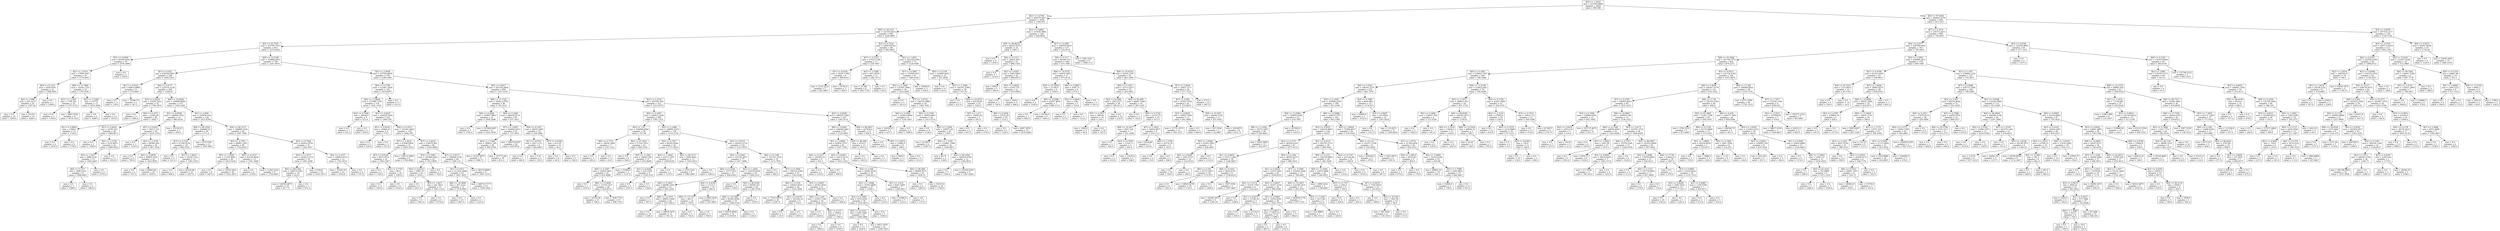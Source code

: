 digraph Tree {
node [shape=box] ;
0 [label="X[5] <= 1.3424\nmse = 332769.0908\nsamples = 2000\nvalue = 995.985"] ;
1 [label="X[2] <= 3.6748\nmse = 340579.2857\nsamples = 1054\nvalue = 1160.075"] ;
0 -> 1 [labeldistance=2.5, labelangle=45, headlabel="True"] ;
2 [label="X[8] <= 18.1321\nmse = 321550.4533\nsamples = 905\nvalue = 1244.8961"] ;
1 -> 2 ;
3 [label="X[4] <= 83.7053\nmse = 310795.7513\nsamples = 815\nvalue = 1276.0294"] ;
2 -> 3 ;
4 [label="X[3] <= 0.9209\nmse = 60190.8245\nsamples = 55\nvalue = 1670.2909"] ;
3 -> 4 ;
5 [label="X[2] <= 2.1615\nmse = 17099.3307\nsamples = 53\nvalue = 1710.9057"] ;
4 -> 5 ;
6 [label="X[0] <= 0.1123\nmse = 1036.8781\nsamples = 22\nvalue = 1588.4091"] ;
5 -> 6 ;
7 [label="X[2] <= 2.086\nmse = 201.2275\nsamples = 20\nvalue = 1597.65"] ;
6 -> 7 ;
8 [label="mse = 0.0\nsamples = 10\nvalue = 1589.0"] ;
7 -> 8 ;
9 [label="mse = 252.81\nsamples = 10\nvalue = 1606.3"] ;
7 -> 9 ;
10 [label="mse = 0.0\nsamples = 2\nvalue = 1496.0"] ;
6 -> 10 ;
11 [label="X[8] <= 12.7808\nmse = 10292.1353\nsamples = 31\nvalue = 1797.8387"] ;
5 -> 11 ;
12 [label="X[7] <= 1.2348\nmse = 7758.352\nsamples = 14\nvalue = 1707.0714"] ;
11 -> 12 ;
13 [label="mse = 0.0\nsamples = 5\nvalue = 1766.0"] ;
12 -> 13 ;
14 [label="mse = 9067.5556\nsamples = 9\nvalue = 1674.3333"] ;
12 -> 14 ;
15 [label="X[2] <= 2.3289\nmse = 6.4775\nsamples = 17\nvalue = 1872.5882"] ;
11 -> 15 ;
16 [label="mse = 0.0\nsamples = 4\nvalue = 1868.0"] ;
15 -> 16 ;
17 [label="mse = 0.0\nsamples = 13\nvalue = 1874.0"] ;
15 -> 17 ;
18 [label="mse = 0.0\nsamples = 2\nvalue = 594.0"] ;
4 -> 18 ;
19 [label="X[8] <= 10.5398\nmse = 316868.4553\nsamples = 760\nvalue = 1247.4974"] ;
3 -> 19 ;
20 [label="X[3] <= 0.622\nmse = 254394.5601\nsamples = 206\nvalue = 1404.5243"] ;
19 -> 20 ;
21 [label="X[1] <= 0.9116\nmse = 60853.8889\nsamples = 6\nvalue = 274.6667"] ;
20 -> 21 ;
22 [label="mse = 0.0\nsamples = 2\nvalue = 129.0"] ;
21 -> 22 ;
23 [label="mse = 75366.75\nsamples = 4\nvalue = 347.5"] ;
21 -> 23 ;
24 [label="X[6] <= 0.4777\nmse = 220754.5136\nsamples = 200\nvalue = 1438.42"] ;
20 -> 24 ;
25 [label="X[3] <= 0.6616\nmse = 23595.5922\nsamples = 43\nvalue = 1796.5814"] ;
24 -> 25 ;
26 [label="mse = 0.0\nsamples = 3\nvalue = 1395.0"] ;
25 -> 26 ;
27 [label="X[0] <= 0.1073\nmse = 12363.06\nsamples = 40\nvalue = 1826.7"] ;
25 -> 27 ;
28 [label="X[1] <= 0.9085\nmse = 1568.0\nsamples = 12\nvalue = 1726.0"] ;
27 -> 28 ;
29 [label="mse = 0.0\nsamples = 4\nvalue = 1670.0"] ;
28 -> 29 ;
30 [label="mse = 0.0\nsamples = 8\nvalue = 1754.0"] ;
28 -> 30 ;
31 [label="X[1] <= 0.8435\nmse = 10781.051\nsamples = 28\nvalue = 1869.8571"] ;
27 -> 31 ;
32 [label="mse = 0.0\nsamples = 2\nvalue = 1599.0"] ;
31 -> 32 ;
33 [label="X[2] <= 2.3736\nmse = 5532.9053\nsamples = 26\nvalue = 1890.6923"] ;
31 -> 33 ;
34 [label="X[2] <= 2.1677\nmse = 2498.9156\nsamples = 15\nvalue = 1945.4667"] ;
33 -> 34 ;
35 [label="X[0] <= 0.1217\nmse = 3990.2222\nsamples = 6\nvalue = 1908.6667"] ;
34 -> 35 ;
36 [label="mse = 0.0\nsamples = 2\nvalue = 1998.0"] ;
35 -> 36 ;
37 [label="mse = 0.0\nsamples = 4\nvalue = 1864.0"] ;
35 -> 37 ;
38 [label="mse = 0.0\nsamples = 9\nvalue = 1970.0"] ;
34 -> 38 ;
39 [label="mse = 0.0\nsamples = 11\nvalue = 1816.0"] ;
33 -> 39 ;
40 [label="X[8] <= 10.4836\nmse = 229996.8945\nsamples = 157\nvalue = 1340.3248"] ;
24 -> 40 ;
41 [label="X[1] <= 0.8508\nmse = 109904.1831\nsamples = 31\nvalue = 985.4516"] ;
40 -> 41 ;
42 [label="X[7] <= 0.8321\nmse = 78215.132\nsamples = 29\nvalue = 1033.3793"] ;
41 -> 42 ;
43 [label="mse = 0.0\nsamples = 3\nvalue = 1434.0"] ;
42 -> 43 ;
44 [label="X[2] <= 2.3736\nmse = 66584.284\nsamples = 26\nvalue = 987.1538"] ;
42 -> 44 ;
45 [label="mse = 0.0\nsamples = 4\nvalue = 785.0"] ;
44 -> 45 ;
46 [label="X[3] <= 0.6878\nmse = 69909.3554\nsamples = 22\nvalue = 1023.9091"] ;
44 -> 46 ;
47 [label="mse = 0.0\nsamples = 2\nvalue = 757.0"] ;
46 -> 47 ;
48 [label="mse = 69063.84\nsamples = 20\nvalue = 1050.6"] ;
46 -> 48 ;
49 [label="mse = 53130.25\nsamples = 2\nvalue = 290.5"] ;
41 -> 49 ;
50 [label="X[1] <= 0.846\nmse = 220936.454\nsamples = 126\nvalue = 1427.6349"] ;
40 -> 50 ;
51 [label="X[4] <= 86.5524\nmse = 204689.24\nsamples = 30\nvalue = 1171.4"] ;
50 -> 51 ;
52 [label="X[3] <= 0.7241\nmse = 67189.9136\nsamples = 18\nvalue = 840.5556"] ;
51 -> 52 ;
53 [label="mse = 0.0\nsamples = 6\nvalue = 511.0"] ;
52 -> 53 ;
54 [label="X[7] <= 1.8019\nmse = 19329.7222\nsamples = 12\nvalue = 1005.3333"] ;
52 -> 54 ;
55 [label="mse = 0.0\nsamples = 2\nvalue = 894.0"] ;
54 -> 55 ;
56 [label="mse = 20220.84\nsamples = 10\nvalue = 1027.6"] ;
54 -> 56 ;
57 [label="mse = 470.5556\nsamples = 12\nvalue = 1667.6667"] ;
51 -> 57 ;
58 [label="X[4] <= 84.2175\nmse = 199084.3524\nsamples = 96\nvalue = 1507.7083"] ;
50 -> 58 ;
59 [label="X[3] <= 0.7763\nmse = 44985.1295\nsamples = 49\nvalue = 1742.8163"] ;
58 -> 59 ;
60 [label="X[5] <= 1.0289\nmse = 11192.4691\nsamples = 36\nvalue = 1815.5556"] ;
59 -> 60 ;
61 [label="mse = 0.0\nsamples = 8\nvalue = 1827.0"] ;
60 -> 61 ;
62 [label="mse = 14342.2041\nsamples = 28\nvalue = 1812.2857"] ;
60 -> 62 ;
63 [label="X[0] <= 0.1437\nmse = 83338.0828\nsamples = 13\nvalue = 1541.3846"] ;
59 -> 63 ;
64 [label="mse = 0.0\nsamples = 4\nvalue = 1129.0"] ;
63 -> 64 ;
65 [label="mse = 11202.2222\nsamples = 9\nvalue = 1724.6667"] ;
63 -> 65 ;
66 [label="X[3] <= 0.7428\nmse = 242032.8791\nsamples = 47\nvalue = 1262.5957"] ;
58 -> 66 ;
67 [label="X[2] <= 2.1677\nmse = 143423.2735\nsamples = 35\nvalue = 1091.4286"] ;
66 -> 67 ;
68 [label="X[4] <= 88.1026\nmse = 106574.5263\nsamples = 19\nvalue = 823.0"] ;
67 -> 68 ;
69 [label="mse = 126382.6875\nsamples = 16\nvalue = 817.75"] ;
68 -> 69 ;
70 [label="mse = 0.0\nsamples = 3\nvalue = 851.0"] ;
68 -> 70 ;
71 [label="mse = 9.9023\nsamples = 16\nvalue = 1410.1875"] ;
67 -> 71 ;
72 [label="X[2] <= 2.1677\nmse = 194952.9722\nsamples = 12\nvalue = 1761.8333"] ;
66 -> 72 ;
73 [label="mse = 10526.76\nsamples = 10\nvalue = 1954.8"] ;
72 -> 73 ;
74 [label="mse = 0.0\nsamples = 2\nvalue = 797.0"] ;
72 -> 74 ;
75 [label="X[2] <= 2.0938\nmse = 327520.8836\nsamples = 554\nvalue = 1189.1083"] ;
19 -> 75 ;
76 [label="X[6] <= 0.7799\nmse = 312407.3058\nsamples = 145\nvalue = 1419.8207"] ;
75 -> 76 ;
77 [label="X[8] <= 13.8668\nmse = 271000.7336\nsamples = 134\nvalue = 1491.1418"] ;
76 -> 77 ;
78 [label="X[3] <= 0.7606\nmse = 30926.0\nsamples = 9\nvalue = 525.0"] ;
77 -> 78 ;
79 [label="mse = 0.0\nsamples = 7\nvalue = 431.0"] ;
78 -> 79 ;
80 [label="mse = 0.0\nsamples = 2\nvalue = 854.0"] ;
78 -> 80 ;
81 [label="X[1] <= 0.8435\nmse = 216240.2564\nsamples = 125\nvalue = 1560.704"] ;
77 -> 81 ;
82 [label="X[1] <= 0.8318\nmse = 19460.25\nsamples = 6\nvalue = 773.5"] ;
81 -> 82 ;
83 [label="mse = 0.0\nsamples = 3\nvalue = 634.0"] ;
82 -> 83 ;
84 [label="mse = 0.0\nsamples = 3\nvalue = 913.0"] ;
82 -> 84 ;
85 [label="X[6] <= 0.1973\nmse = 193341.6843\nsamples = 119\nvalue = 1600.395"] ;
81 -> 85 ;
86 [label="X[7] <= 1.9432\nmse = 47668.0404\nsamples = 33\nvalue = 1850.3333"] ;
85 -> 86 ;
87 [label="X[7] <= 0.8128\nmse = 8015.9722\nsamples = 24\nvalue = 1903.1667"] ;
86 -> 87 ;
88 [label="mse = 0.0\nsamples = 4\nvalue = 1704.0"] ;
87 -> 88 ;
89 [label="X[3] <= 0.7793\nmse = 99.0\nsamples = 20\nvalue = 1943.0"] ;
87 -> 89 ;
90 [label="mse = 0.0\nsamples = 11\nvalue = 1952.0"] ;
89 -> 90 ;
91 [label="mse = 0.0\nsamples = 9\nvalue = 1932.0"] ;
89 -> 91 ;
92 [label="mse = 126113.5802\nsamples = 9\nvalue = 1709.4444"] ;
86 -> 92 ;
93 [label="X[7] <= 0.4014\nmse = 216070.901\nsamples = 86\nvalue = 1504.4884"] ;
85 -> 93 ;
94 [label="X[3] <= 0.7845\nmse = 107969.6281\nsamples = 22\nvalue = 1813.9091"] ;
93 -> 94 ;
95 [label="X[3] <= 0.6253\nmse = 3893.79\nsamples = 20\nvalue = 1916.1"] ;
94 -> 95 ;
96 [label="mse = 0.0\nsamples = 5\nvalue = 1811.0"] ;
95 -> 96 ;
97 [label="X[5] <= 1.0471\nmse = 282.3822\nsamples = 15\nvalue = 1951.1333"] ;
95 -> 97 ;
98 [label="mse = 0.0\nsamples = 11\nvalue = 1941.0"] ;
97 -> 98 ;
99 [label="mse = 0.0\nsamples = 4\nvalue = 1979.0"] ;
97 -> 99 ;
100 [label="mse = 0.0\nsamples = 2\nvalue = 792.0"] ;
94 -> 100 ;
101 [label="X[7] <= 0.9275\nmse = 209006.5156\nsamples = 64\nvalue = 1398.125"] ;
93 -> 101 ;
102 [label="X[1] <= 0.913\nmse = 211224.5898\nsamples = 55\nvalue = 1447.3455"] ;
101 -> 102 ;
103 [label="X[8] <= 16.3499\nmse = 467.2222\nsamples = 12\nvalue = 1476.6667"] ;
102 -> 103 ;
104 [label="mse = 0.0\nsamples = 10\nvalue = 1467.0"] ;
103 -> 104 ;
105 [label="mse = 0.0\nsamples = 2\nvalue = 1525.0"] ;
103 -> 105 ;
106 [label="mse = 269733.7177\nsamples = 43\nvalue = 1439.1628"] ;
102 -> 106 ;
107 [label="mse = 90170.8889\nsamples = 9\nvalue = 1097.3333"] ;
101 -> 107 ;
108 [label="mse = 0.0\nsamples = 11\nvalue = 551.0"] ;
76 -> 108 ;
109 [label="X[3] <= 0.6617\nmse = 307318.2844\nsamples = 409\nvalue = 1107.3154"] ;
75 -> 109 ;
110 [label="X[8] <= 17.1522\nmse = 354012.9765\nsamples = 96\nvalue = 762.5521"] ;
109 -> 110 ;
111 [label="X[6] <= 0.1866\nmse = 103697.0663\nsamples = 14\nvalue = 1495.9286"] ;
110 -> 111 ;
112 [label="mse = 0.0\nsamples = 3\nvalue = 1762.0"] ;
111 -> 112 ;
113 [label="mse = 107404.9587\nsamples = 11\nvalue = 1423.3636"] ;
111 -> 113 ;
114 [label="X[6] <= 0.3464\nmse = 289245.6151\nsamples = 82\nvalue = 637.3415"] ;
110 -> 114 ;
115 [label="X[7] <= 2.0287\nmse = 302644.0413\nsamples = 63\nvalue = 757.3651"] ;
114 -> 115 ;
116 [label="X[5] <= 1.1508\nmse = 289611.205\nsamples = 34\nvalue = 844.9706"] ;
115 -> 116 ;
117 [label="mse = 21547.6875\nsamples = 4\nvalue = 1096.75"] ;
116 -> 117 ;
118 [label="mse = 315773.64\nsamples = 30\nvalue = 811.4"] ;
116 -> 118 ;
119 [label="mse = 298376.6397\nsamples = 29\nvalue = 654.6552"] ;
115 -> 119 ;
120 [label="X[0] <= 0.1267\nmse = 38670.5485\nsamples = 19\nvalue = 239.3684"] ;
114 -> 120 ;
121 [label="X[1] <= 0.8752\nmse = 2427.1111\nsamples = 9\nvalue = 442.6667"] ;
120 -> 121 ;
122 [label="mse = 0.0\nsamples = 7\nvalue = 469.0"] ;
121 -> 122 ;
123 [label="mse = 0.25\nsamples = 2\nvalue = 350.5"] ;
121 -> 123 ;
124 [label="X[7] <= 0.4784\nmse = 615.04\nsamples = 10\nvalue = 56.4"] ;
120 -> 124 ;
125 [label="mse = 0.0\nsamples = 8\nvalue = 44.0"] ;
124 -> 125 ;
126 [label="mse = 0.0\nsamples = 2\nvalue = 106.0"] ;
124 -> 126 ;
127 [label="X[2] <= 2.2126\nmse = 245359.198\nsamples = 313\nvalue = 1213.0575"] ;
109 -> 127 ;
128 [label="X[0] <= 0.1065\nmse = 230922.2426\nsamples = 206\nvalue = 1091.1214"] ;
127 -> 128 ;
129 [label="X[5] <= 1.03\nmse = 104990.8564\nsamples = 50\nvalue = 707.06"] ;
128 -> 129 ;
130 [label="X[6] <= 0.7718\nmse = 16939.3469\nsamples = 7\nvalue = 134.7143"] ;
129 -> 130 ;
131 [label="mse = 0.0\nsamples = 3\nvalue = 285.0"] ;
130 -> 131 ;
132 [label="mse = 0.0\nsamples = 4\nvalue = 22.0"] ;
130 -> 132 ;
133 [label="X[4] <= 87.2931\nmse = 57316.7831\nsamples = 43\nvalue = 800.2326"] ;
129 -> 133 ;
134 [label="mse = 0.0\nsamples = 6\nvalue = 340.0"] ;
133 -> 134 ;
135 [label="X[5] <= 1.1248\nmse = 26693.198\nsamples = 37\nvalue = 874.8649"] ;
133 -> 135 ;
136 [label="X[0] <= 0.1007\nmse = 14428.1865\nsamples = 32\nvalue = 835.4688"] ;
135 -> 136 ;
137 [label="mse = 0.0\nsamples = 3\nvalue = 1035.0"] ;
136 -> 137 ;
138 [label="X[8] <= 15.4942\nmse = 11376.1427\nsamples = 29\nvalue = 814.8276"] ;
136 -> 138 ;
139 [label="mse = 10193.04\nsamples = 15\nvalue = 766.4"] ;
138 -> 139 ;
140 [label="mse = 7438.7755\nsamples = 14\nvalue = 866.7143"] ;
138 -> 140 ;
141 [label="mse = 31684.0\nsamples = 5\nvalue = 1127.0"] ;
135 -> 141 ;
142 [label="X[2] <= 2.1468\nmse = 208855.4525\nsamples = 156\nvalue = 1214.2179"] ;
128 -> 142 ;
143 [label="X[3] <= 0.7917\nmse = 66343.8264\nsamples = 24\nvalue = 1711.5833"] ;
142 -> 143 ;
144 [label="X[5] <= 1.1604\nmse = 23371.2397\nsamples = 11\nvalue = 1458.8182"] ;
143 -> 144 ;
145 [label="X[1] <= 0.9346\nmse = 435.5556\nsamples = 9\nvalue = 1530.3333"] ;
144 -> 145 ;
146 [label="mse = 0.0\nsamples = 4\nvalue = 1507.0"] ;
145 -> 146 ;
147 [label="mse = 0.0\nsamples = 5\nvalue = 1549.0"] ;
145 -> 147 ;
148 [label="mse = 0.0\nsamples = 2\nvalue = 1137.0"] ;
144 -> 148 ;
149 [label="X[4] <= 90.5117\nmse = 2900.4024\nsamples = 13\nvalue = 1925.4615"] ;
143 -> 149 ;
150 [label="mse = 2722.2222\nsamples = 6\nvalue = 1881.6667"] ;
149 -> 150 ;
151 [label="mse = 0.0\nsamples = 7\nvalue = 1963.0"] ;
149 -> 151 ;
152 [label="X[1] <= 0.8721\nmse = 181612.2732\nsamples = 132\nvalue = 1123.7879"] ;
142 -> 152 ;
153 [label="X[3] <= 0.9383\nmse = 147236.3677\nsamples = 77\nvalue = 1017.3896"] ;
152 -> 153 ;
154 [label="X[0] <= 0.1436\nmse = 75777.933\nsamples = 47\nvalue = 856.6383"] ;
153 -> 154 ;
155 [label="X[6] <= 0.3447\nmse = 86096.2393\nsamples = 31\nvalue = 945.2258"] ;
154 -> 155 ;
156 [label="mse = 0.0\nsamples = 5\nvalue = 567.0"] ;
155 -> 156 ;
157 [label="X[8] <= 14.1672\nmse = 69852.1908\nsamples = 26\nvalue = 1017.9615"] ;
155 -> 157 ;
158 [label="mse = 0.0\nsamples = 14\nvalue = 1238.0"] ;
157 -> 158 ;
159 [label="mse = 28959.1875\nsamples = 12\nvalue = 761.25"] ;
157 -> 159 ;
160 [label="X[6] <= 0.4185\nmse = 11121.5\nsamples = 16\nvalue = 685.0"] ;
154 -> 160 ;
161 [label="X[8] <= 13.1157\nmse = 441.0\nsamples = 10\nvalue = 759.0"] ;
160 -> 161 ;
162 [label="mse = 0.0\nsamples = 5\nvalue = 738.0"] ;
161 -> 162 ;
163 [label="mse = 0.0\nsamples = 5\nvalue = 780.0"] ;
161 -> 163 ;
164 [label="mse = 4584.5556\nsamples = 6\nvalue = 561.6667"] ;
160 -> 164 ;
165 [label="X[5] <= 1.2043\nmse = 155278.4456\nsamples = 30\nvalue = 1269.2333"] ;
153 -> 165 ;
166 [label="mse = 0.0\nsamples = 4\nvalue = 539.0"] ;
165 -> 166 ;
167 [label="X[4] <= 89.0356\nmse = 84509.321\nsamples = 26\nvalue = 1381.5769"] ;
165 -> 167 ;
168 [label="X[8] <= 16.7985\nmse = 83265.8504\nsamples = 19\nvalue = 1288.2105"] ;
167 -> 168 ;
169 [label="mse = 93019.6094\nsamples = 16\nvalue = 1318.625"] ;
168 -> 169 ;
170 [label="mse = 0.0\nsamples = 3\nvalue = 1126.0"] ;
168 -> 170 ;
171 [label="mse = 0.0\nsamples = 7\nvalue = 1635.0"] ;
167 -> 171 ;
172 [label="X[6] <= 0.1185\nmse = 191701.3534\nsamples = 55\nvalue = 1272.7455"] ;
152 -> 172 ;
173 [label="mse = 0.0\nsamples = 8\nvalue = 862.0"] ;
172 -> 173 ;
174 [label="X[7] <= 0.7964\nmse = 190726.4799\nsamples = 47\nvalue = 1342.6596"] ;
172 -> 174 ;
175 [label="X[0] <= 0.1332\nmse = 230625.8521\nsamples = 26\nvalue = 1142.3846"] ;
174 -> 175 ;
176 [label="mse = 77521.6875\nsamples = 20\nvalue = 1258.75"] ;
175 -> 176 ;
177 [label="X[1] <= 0.9193\nmse = 545382.25\nsamples = 6\nvalue = 754.5"] ;
175 -> 177 ;
178 [label="mse = 0.0\nsamples = 3\nvalue = 16.0"] ;
177 -> 178 ;
179 [label="mse = 0.0\nsamples = 3\nvalue = 1493.0"] ;
177 -> 179 ;
180 [label="X[3] <= 0.8207\nmse = 30183.2834\nsamples = 21\nvalue = 1590.619"] ;
174 -> 180 ;
181 [label="X[0] <= 0.1229\nmse = 25635.7148\nsamples = 16\nvalue = 1648.3125"] ;
180 -> 181 ;
182 [label="mse = 0.0\nsamples = 5\nvalue = 1429.0"] ;
181 -> 182 ;
183 [label="X[0] <= 0.157\nmse = 5488.0\nsamples = 11\nvalue = 1748.0"] ;
181 -> 183 ;
184 [label="mse = 0.0\nsamples = 7\nvalue = 1804.0"] ;
183 -> 184 ;
185 [label="mse = 0.0\nsamples = 4\nvalue = 1650.0"] ;
183 -> 185 ;
186 [label="mse = 0.0\nsamples = 5\nvalue = 1406.0"] ;
180 -> 186 ;
187 [label="X[3] <= 0.9209\nmse = 189418.3389\nsamples = 107\nvalue = 1447.8131"] ;
127 -> 187 ;
188 [label="X[6] <= 0.9205\nmse = 106048.2963\nsamples = 95\nvalue = 1525.0947"] ;
187 -> 188 ;
189 [label="X[1] <= 0.8464\nmse = 82856.3725\nsamples = 82\nvalue = 1597.7195"] ;
188 -> 189 ;
190 [label="X[0] <= 0.1527\nmse = 181902.25\nsamples = 4\nvalue = 925.5"] ;
189 -> 190 ;
191 [label="mse = 0.0\nsamples = 2\nvalue = 1352.0"] ;
190 -> 191 ;
192 [label="mse = 0.0\nsamples = 2\nvalue = 499.0"] ;
190 -> 192 ;
193 [label="X[3] <= 0.8447\nmse = 53415.4374\nsamples = 78\nvalue = 1632.1923"] ;
189 -> 193 ;
194 [label="X[2] <= 2.448\nmse = 28382.4228\nsamples = 54\nvalue = 1540.6111"] ;
193 -> 194 ;
195 [label="X[1] <= 1.0566\nmse = 16703.4894\nsamples = 47\nvalue = 1584.0"] ;
194 -> 195 ;
196 [label="X[3] <= 0.7699\nmse = 4555.6345\nsamples = 39\nvalue = 1635.4872"] ;
195 -> 196 ;
197 [label="X[4] <= 93.9351\nmse = 4264.3599\nsamples = 34\nvalue = 1646.5882"] ;
196 -> 197 ;
198 [label="mse = 0.0\nsamples = 13\nvalue = 1656.0"] ;
197 -> 198 ;
199 [label="mse = 6815.4195\nsamples = 21\nvalue = 1640.7619"] ;
197 -> 199 ;
200 [label="mse = 0.0\nsamples = 5\nvalue = 1560.0"] ;
196 -> 200 ;
201 [label="mse = 0.0\nsamples = 8\nvalue = 1333.0"] ;
195 -> 201 ;
202 [label="X[7] <= 2.414\nmse = 9287.3469\nsamples = 7\nvalue = 1249.2857"] ;
194 -> 202 ;
203 [label="mse = 10584.0\nsamples = 5\nvalue = 1223.0"] ;
202 -> 203 ;
204 [label="mse = 0.0\nsamples = 2\nvalue = 1315.0"] ;
202 -> 204 ;
205 [label="X[4] <= 96.498\nmse = 48408.9375\nsamples = 24\nvalue = 1838.25"] ;
193 -> 205 ;
206 [label="mse = 0.0\nsamples = 6\nvalue = 1983.0"] ;
205 -> 206 ;
207 [label="mse = 55233.0\nsamples = 18\nvalue = 1790.0"] ;
205 -> 207 ;
208 [label="X[4] <= 96.498\nmse = 9216.0\nsamples = 13\nvalue = 1067.0"] ;
188 -> 208 ;
209 [label="mse = 0.0\nsamples = 9\nvalue = 1003.0"] ;
208 -> 209 ;
210 [label="mse = 0.0\nsamples = 4\nvalue = 1211.0"] ;
208 -> 210 ;
211 [label="X[4] <= 86.0057\nmse = 427834.0\nsamples = 12\nvalue = 836.0"] ;
187 -> 211 ;
212 [label="mse = 0.0\nsamples = 6\nvalue = 1484.0"] ;
211 -> 212 ;
213 [label="X[2] <= 2.6872\nmse = 15860.0\nsamples = 6\nvalue = 188.0"] ;
211 -> 213 ;
214 [label="mse = 968.0\nsamples = 3\nvalue = 64.0"] ;
213 -> 214 ;
215 [label="mse = 0.0\nsamples = 3\nvalue = 312.0"] ;
213 -> 215 ;
216 [label="X[3] <= 0.7634\nmse = 330678.6322\nsamples = 90\nvalue = 962.9667"] ;
2 -> 216 ;
217 [label="X[7] <= 2.5213\nmse = 17532.1799\nsamples = 17\nvalue = 258.7647"] ;
216 -> 217 ;
218 [label="X[7] <= 0.6195\nmse = 18297.1389\nsamples = 6\nvalue = 390.8333"] ;
217 -> 218 ;
219 [label="mse = 2134.2222\nsamples = 3\nvalue = 291.6667"] ;
218 -> 219 ;
220 [label="mse = 14792.0\nsamples = 3\nvalue = 490.0"] ;
218 -> 220 ;
221 [label="X[2] <= 2.3289\nmse = 2411.6529\nsamples = 11\nvalue = 186.7273"] ;
217 -> 221 ;
222 [label="mse = 25.284\nsamples = 9\nvalue = 209.7778"] ;
221 -> 222 ;
223 [label="mse = 0.0\nsamples = 2\nvalue = 83.0"] ;
221 -> 223 ;
224 [label="X[1] <= 1.0611\nmse = 261226.0394\nsamples = 73\nvalue = 1126.9589"] ;
216 -> 224 ;
225 [label="X[7] <= 4.5065\nmse = 176500.633\nsamples = 41\nvalue = 1360.4146"] ;
224 -> 225 ;
226 [label="X[2] <= 2.1499\nmse = 135565.7846\nsamples = 38\nvalue = 1423.2895"] ;
225 -> 226 ;
227 [label="mse = 0.0\nsamples = 4\nvalue = 1912.0"] ;
226 -> 227 ;
228 [label="X[7] <= 2.9124\nmse = 120110.3988\nsamples = 34\nvalue = 1365.7941"] ;
226 -> 228 ;
229 [label="X[0] <= 0.1809\nmse = 255814.8056\nsamples = 6\nvalue = 1145.1667"] ;
228 -> 229 ;
230 [label="mse = 16256.25\nsamples = 2\nvalue = 437.5"] ;
229 -> 230 ;
231 [label="mse = 0.0\nsamples = 4\nvalue = 1499.0"] ;
229 -> 231 ;
232 [label="X[6] <= 0.2769\nmse = 78365.0663\nsamples = 28\nvalue = 1413.0714"] ;
228 -> 232 ;
233 [label="mse = 0.0\nsamples = 8\nvalue = 1538.0"] ;
232 -> 233 ;
234 [label="X[2] <= 2.3289\nmse = 100971.09\nsamples = 20\nvalue = 1363.1"] ;
232 -> 234 ;
235 [label="mse = 22.6875\nsamples = 4\nvalue = 1428.75"] ;
234 -> 235 ;
236 [label="X[5] <= 1.1226\nmse = 124861.3398\nsamples = 16\nvalue = 1346.6875"] ;
234 -> 236 ;
237 [label="mse = 90.75\nsamples = 4\nvalue = 1348.5"] ;
236 -> 237 ;
238 [label="X[4] <= 85.1404\nmse = 166450.0764\nsamples = 12\nvalue = 1346.0833"] ;
236 -> 238 ;
239 [label="mse = 0.0\nsamples = 3\nvalue = 1342.0"] ;
238 -> 239 ;
240 [label="mse = 221926.0247\nsamples = 9\nvalue = 1347.4444"] ;
238 -> 240 ;
241 [label="mse = 10658.0\nsamples = 3\nvalue = 564.0"] ;
225 -> 241 ;
242 [label="X[0] <= 0.1229\nmse = 210480.4443\nsamples = 32\nvalue = 827.8438"] ;
224 -> 242 ;
243 [label="mse = 0.0\nsamples = 4\nvalue = 62.0"] ;
242 -> 243 ;
244 [label="X[2] <= 2.3289\nmse = 144791.2589\nsamples = 28\nvalue = 937.25"] ;
242 -> 244 ;
245 [label="mse = 0.0\nsamples = 3\nvalue = 231.0"] ;
244 -> 245 ;
246 [label="X[8] <= 19.9374\nmse = 95128.96\nsamples = 25\nvalue = 1022.0"] ;
244 -> 246 ;
247 [label="X[5] <= 1.217\nmse = 74995.44\nsamples = 5\nvalue = 501.6"] ;
246 -> 247 ;
248 [label="mse = 0.0\nsamples = 2\nvalue = 837.0"] ;
247 -> 248 ;
249 [label="mse = 0.0\nsamples = 3\nvalue = 278.0"] ;
247 -> 249 ;
250 [label="X[6] <= 0.2456\nmse = 15532.29\nsamples = 20\nvalue = 1152.1"] ;
246 -> 250 ;
251 [label="mse = 0.0\nsamples = 6\nvalue = 1324.0"] ;
250 -> 251 ;
252 [label="mse = 4097.3878\nsamples = 14\nvalue = 1078.4286"] ;
250 -> 252 ;
253 [label="X[3] <= 0.6861\nmse = 147038.3964\nsamples = 149\nvalue = 644.8859"] ;
1 -> 253 ;
254 [label="X[4] <= 84.8033\nmse = 48535.9375\nsamples = 32\nvalue = 1091.0"] ;
253 -> 254 ;
255 [label="mse = 0.0\nsamples = 9\nvalue = 1359.0"] ;
254 -> 255 ;
256 [label="X[6] <= 0.1211\nmse = 28425.5917\nsamples = 23\nvalue = 986.1304"] ;
254 -> 256 ;
257 [label="mse = 0.0\nsamples = 7\nvalue = 1218.0"] ;
256 -> 257 ;
258 [label="X[2] <= 5.9287\nmse = 7049.5898\nsamples = 16\nvalue = 884.6875"] ;
256 -> 258 ;
259 [label="mse = 600.0\nsamples = 5\nvalue = 809.0"] ;
258 -> 259 ;
260 [label="X[3] <= 0.6629\nmse = 6193.719\nsamples = 11\nvalue = 919.0909"] ;
258 -> 260 ;
261 [label="mse = 0.0\nsamples = 3\nvalue = 794.0"] ;
260 -> 261 ;
262 [label="mse = 448.0\nsamples = 8\nvalue = 966.0"] ;
260 -> 262 ;
263 [label="X[7] <= 4.3981\nmse = 104659.5819\nsamples = 117\nvalue = 522.8718"] ;
253 -> 263 ;
264 [label="X[0] <= 0.117\nmse = 84240.752\nsamples = 108\nvalue = 475.7685"] ;
263 -> 264 ;
265 [label="X[8] <= 14.4752\nmse = 54632.5952\nsamples = 17\nvalue = 875.4118"] ;
264 -> 265 ;
266 [label="X[4] <= 87.0842\nmse = 31700.0\nsamples = 9\nvalue = 1054.0"] ;
265 -> 266 ;
267 [label="mse = 0.0\nsamples = 2\nvalue = 1290.0"] ;
266 -> 267 ;
268 [label="X[6] <= 0.2088\nmse = 20297.3878\nsamples = 7\nvalue = 986.5714"] ;
266 -> 268 ;
269 [label="mse = 0.0\nsamples = 3\nvalue = 882.0"] ;
268 -> 269 ;
270 [label="mse = 21168.0\nsamples = 4\nvalue = 1065.0"] ;
268 -> 270 ;
271 [label="X[6] <= 0.6667\nmse = 4185.75\nsamples = 8\nvalue = 674.5"] ;
265 -> 271 ;
272 [label="X[3] <= 0.8642\nmse = 3.84\nsamples = 5\nvalue = 724.6"] ;
271 -> 272 ;
273 [label="mse = 0.0\nsamples = 2\nvalue = 727.0"] ;
272 -> 273 ;
274 [label="mse = 0.0\nsamples = 3\nvalue = 723.0"] ;
272 -> 274 ;
275 [label="mse = 0.0\nsamples = 3\nvalue = 591.0"] ;
271 -> 275 ;
276 [label="X[8] <= 16.6254\nmse = 54361.2187\nsamples = 91\nvalue = 401.1099"] ;
264 -> 276 ;
277 [label="X[0] <= 0.1503\nmse = 32712.4317\nsamples = 55\nvalue = 285.5091"] ;
276 -> 277 ;
278 [label="X[2] <= 6.0388\nmse = 1903.2377\nsamples = 36\nvalue = 189.6111"] ;
277 -> 278 ;
279 [label="X[7] <= 2.2877\nmse = 588.49\nsamples = 20\nvalue = 154.1"] ;
278 -> 279 ;
280 [label="mse = 1600.0\nsamples = 2\nvalue = 92.0"] ;
279 -> 280 ;
281 [label="mse = 0.0\nsamples = 18\nvalue = 161.0"] ;
279 -> 281 ;
282 [label="mse = 0.0\nsamples = 16\nvalue = 234.0"] ;
278 -> 282 ;
283 [label="X[4] <= 83.408\nmse = 40647.5346\nsamples = 19\nvalue = 467.2105"] ;
277 -> 283 ;
284 [label="mse = 0.0\nsamples = 3\nvalue = 743.0"] ;
283 -> 284 ;
285 [label="X[0] <= 0.1742\nmse = 31333.75\nsamples = 16\nvalue = 415.5"] ;
283 -> 285 ;
286 [label="X[8] <= 10.3017\nmse = 8401.102\nsamples = 7\nvalue = 521.4286"] ;
285 -> 286 ;
287 [label="mse = 0.0\nsamples = 3\nvalue = 562.0"] ;
286 -> 287 ;
288 [label="X[3] <= 0.7095\nmse = 12541.5\nsamples = 4\nvalue = 491.0"] ;
286 -> 288 ;
289 [label="mse = 0.0\nsamples = 2\nvalue = 414.0"] ;
288 -> 289 ;
290 [label="mse = 13225.0\nsamples = 2\nvalue = 568.0"] ;
288 -> 290 ;
291 [label="X[7] <= 1.0425\nmse = 33654.9877\nsamples = 9\nvalue = 333.1111"] ;
285 -> 291 ;
292 [label="mse = 6528.64\nsamples = 5\nvalue = 453.6"] ;
291 -> 292 ;
293 [label="X[6] <= 1.2748\nmse = 26732.25\nsamples = 4\nvalue = 182.5"] ;
291 -> 293 ;
294 [label="mse = 0.0\nsamples = 2\nvalue = 19.0"] ;
293 -> 294 ;
295 [label="mse = 0.0\nsamples = 2\nvalue = 346.0"] ;
293 -> 295 ;
296 [label="X[7] <= 2.0636\nmse = 35827.3117\nsamples = 36\nvalue = 577.7222"] ;
276 -> 296 ;
297 [label="X[7] <= 0.692\nmse = 47625.5764\nsamples = 24\nvalue = 533.0833"] ;
296 -> 297 ;
298 [label="X[3] <= 0.8625\nmse = 19002.7456\nsamples = 13\nvalue = 601.8462"] ;
297 -> 298 ;
299 [label="mse = 21731.1074\nsamples = 11\nvalue = 591.2727"] ;
298 -> 299 ;
300 [label="mse = 0.0\nsamples = 2\nvalue = 660.0"] ;
298 -> 300 ;
301 [label="X[8] <= 19.5951\nmse = 69260.5124\nsamples = 11\nvalue = 451.8182"] ;
297 -> 301 ;
302 [label="mse = 107.5556\nsamples = 3\nvalue = 22.6667"] ;
301 -> 302 ;
303 [label="mse = 229.6875\nsamples = 8\nvalue = 612.75"] ;
301 -> 303 ;
304 [label="mse = 275.0\nsamples = 12\nvalue = 667.0"] ;
296 -> 304 ;
305 [label="mse = 3565.4321\nsamples = 9\nvalue = 1088.1111"] ;
263 -> 305 ;
306 [label="X[4] <= 97.6444\nmse = 260643.4379\nsamples = 946\nvalue = 813.1617"] ;
0 -> 306 [labeldistance=2.5, labelangle=-45, headlabel="False"] ;
307 [label="X[7] <= 4.1679\nmse = 234715.2815\nsamples = 808\nvalue = 759.6027"] ;
306 -> 307 ;
308 [label="X[6] <= 0.5577\nmse = 228798.9395\nsamples = 743\nvalue = 793.0633"] ;
307 -> 308 ;
309 [label="X[8] <= 16.3596\nmse = 247740.7972\nsamples = 464\nvalue = 879.2371"] ;
308 -> 309 ;
310 [label="X[0] <= 0.1945\nmse = 218925.7597\nsamples = 295\nvalue = 780.3288"] ;
309 -> 310 ;
311 [label="X[0] <= 0.1823\nmse = 196101.2571\nsamples = 219\nvalue = 861.7078"] ;
310 -> 311 ;
312 [label="X[2] <= 2.1655\nmse = 195948.2529\nsamples = 196\nvalue = 813.2194"] ;
311 -> 312 ;
313 [label="X[8] <= 13.0584\nmse = 120858.5286\nsamples = 31\nvalue = 550.7097"] ;
312 -> 313 ;
314 [label="X[8] <= 11.6342\nmse = 59272.2487\nsamples = 28\nvalue = 500.9643"] ;
313 -> 314 ;
315 [label="X[5] <= 3.9582\nmse = 61943.5822\nsamples = 15\nvalue = 638.4667"] ;
314 -> 315 ;
316 [label="X[2] <= 2.0936\nmse = 1003.4722\nsamples = 12\nvalue = 514.8333"] ;
315 -> 316 ;
317 [label="mse = 0.0\nsamples = 10\nvalue = 529.0"] ;
316 -> 317 ;
318 [label="mse = 0.0\nsamples = 2\nvalue = 444.0"] ;
316 -> 318 ;
319 [label="mse = 0.0\nsamples = 3\nvalue = 1133.0"] ;
315 -> 319 ;
320 [label="mse = 9202.3669\nsamples = 13\nvalue = 342.3077"] ;
314 -> 320 ;
321 [label="mse = 457002.0\nsamples = 3\nvalue = 1015.0"] ;
313 -> 321 ;
322 [label="X[8] <= 13.5088\nmse = 194676.5757\nsamples = 165\nvalue = 862.5394"] ;
312 -> 322 ;
323 [label="X[3] <= 0.9325\nmse = 199236.9683\nsamples = 126\nvalue = 950.0"] ;
322 -> 323 ;
324 [label="X[2] <= 2.2772\nmse = 99326.6519\nsamples = 87\nvalue = 1077.0575"] ;
323 -> 324 ;
325 [label="X[1] <= 0.8654\nmse = 57213.1289\nsamples = 30\nvalue = 1246.0667"] ;
324 -> 325 ;
326 [label="X[0] <= 0.102\nmse = 43721.6927\nsamples = 24\nvalue = 1172.875"] ;
325 -> 326 ;
327 [label="mse = 0.0\nsamples = 6\nvalue = 1261.0"] ;
326 -> 327 ;
328 [label="mse = 54844.0278\nsamples = 18\nvalue = 1143.5"] ;
326 -> 328 ;
329 [label="X[0] <= 0.1016\nmse = 4038.4722\nsamples = 6\nvalue = 1538.8333"] ;
325 -> 329 ;
330 [label="mse = 0.0\nsamples = 3\nvalue = 1490.0"] ;
329 -> 330 ;
331 [label="mse = 3307.5556\nsamples = 3\nvalue = 1587.6667"] ;
329 -> 331 ;
332 [label="X[0] <= 0.1292\nmse = 98545.4275\nsamples = 57\nvalue = 988.1053"] ;
324 -> 332 ;
333 [label="X[1] <= 0.8419\nmse = 37412.1865\nsamples = 42\nvalue = 1058.8333"] ;
332 -> 333 ;
334 [label="X[2] <= 5.5172\nmse = 31532.7344\nsamples = 8\nvalue = 1325.625"] ;
333 -> 334 ;
335 [label="mse = 55284.1875\nsamples = 4\nvalue = 1263.25"] ;
334 -> 335 ;
336 [label="mse = 0.0\nsamples = 4\nvalue = 1388.0"] ;
334 -> 336 ;
337 [label="X[3] <= 0.8027\nmse = 18107.2318\nsamples = 34\nvalue = 996.0588"] ;
333 -> 337 ;
338 [label="X[1] <= 0.9575\nmse = 12708.16\nsamples = 5\nvalue = 791.2"] ;
337 -> 338 ;
339 [label="mse = 0.0\nsamples = 3\nvalue = 844.0"] ;
338 -> 339 ;
340 [label="mse = 21316.0\nsamples = 2\nvalue = 712.0"] ;
338 -> 340 ;
341 [label="X[1] <= 0.8995\nmse = 10554.8561\nsamples = 29\nvalue = 1031.3793"] ;
337 -> 341 ;
342 [label="X[1] <= 0.8637\nmse = 17822.25\nsamples = 12\nvalue = 1098.5"] ;
341 -> 342 ;
343 [label="mse = 0.0\nsamples = 6\nvalue = 965.0"] ;
342 -> 343 ;
344 [label="mse = 0.0\nsamples = 6\nvalue = 1232.0"] ;
342 -> 344 ;
345 [label="mse = 0.0\nsamples = 17\nvalue = 984.0"] ;
341 -> 345 ;
346 [label="X[7] <= 3.3389\nmse = 216492.3289\nsamples = 15\nvalue = 790.0667"] ;
332 -> 346 ;
347 [label="X[8] <= 10.3657\nmse = 222190.2431\nsamples = 12\nvalue = 692.4167"] ;
346 -> 347 ;
348 [label="mse = 293638.7755\nsamples = 7\nvalue = 875.7143"] ;
347 -> 348 ;
349 [label="X[5] <= 7.1067\nmse = 9272.96\nsamples = 5\nvalue = 435.8"] ;
347 -> 349 ;
350 [label="mse = 1216.8889\nsamples = 3\nvalue = 360.3333"] ;
349 -> 350 ;
351 [label="mse = 0.0\nsamples = 2\nvalue = 549.0"] ;
349 -> 351 ;
352 [label="mse = 2990.2222\nsamples = 3\nvalue = 1180.6667"] ;
346 -> 352 ;
353 [label="X[1] <= 0.9133\nmse = 305765.2715\nsamples = 39\nvalue = 666.5641"] ;
323 -> 353 ;
354 [label="X[0] <= 0.1231\nmse = 192238.9845\nsamples = 29\nvalue = 482.3448"] ;
353 -> 354 ;
355 [label="X[8] <= 11.5594\nmse = 22079.5888\nsamples = 22\nvalue = 246.0455"] ;
354 -> 355 ;
356 [label="X[5] <= 4.7747\nmse = 5202.0\nsamples = 9\nvalue = 395.0"] ;
355 -> 356 ;
357 [label="mse = 0.0\nsamples = 6\nvalue = 446.0"] ;
356 -> 357 ;
358 [label="mse = 0.0\nsamples = 3\nvalue = 293.0"] ;
356 -> 358 ;
359 [label="X[7] <= 0.6235\nmse = 7769.3018\nsamples = 13\nvalue = 142.9231"] ;
355 -> 359 ;
360 [label="mse = 0.0\nsamples = 3\nvalue = 288.0"] ;
359 -> 360 ;
361 [label="X[4] <= 87.645\nmse = 1891.64\nsamples = 10\nvalue = 99.4"] ;
359 -> 361 ;
362 [label="mse = 760.5556\nsamples = 6\nvalue = 130.3333"] ;
361 -> 362 ;
363 [label="mse = 0.0\nsamples = 4\nvalue = 53.0"] ;
361 -> 363 ;
364 [label="mse = 0.0\nsamples = 7\nvalue = 1225.0"] ;
354 -> 364 ;
365 [label="X[5] <= 4.7747\nmse = 251166.96\nsamples = 10\nvalue = 1200.8"] ;
353 -> 365 ;
366 [label="mse = 0.0\nsamples = 6\nvalue = 1610.0"] ;
365 -> 366 ;
367 [label="mse = 0.0\nsamples = 4\nvalue = 587.0"] ;
365 -> 367 ;
368 [label="X[2] <= 3.8829\nmse = 75386.6917\nsamples = 39\nvalue = 579.9744"] ;
322 -> 368 ;
369 [label="X[0] <= 0.116\nmse = 141071.1358\nsamples = 9\nvalue = 332.4444"] ;
368 -> 369 ;
370 [label="mse = 204304.0\nsamples = 5\nvalue = 479.0"] ;
369 -> 370 ;
371 [label="mse = 1621.6875\nsamples = 4\nvalue = 149.25"] ;
369 -> 371 ;
372 [label="X[7] <= 1.6776\nmse = 31785.6456\nsamples = 30\nvalue = 654.2333"] ;
368 -> 372 ;
373 [label="X[5] <= 2.0914\nmse = 9219.84\nsamples = 5\nvalue = 895.6"] ;
372 -> 373 ;
374 [label="mse = 0.0\nsamples = 3\nvalue = 974.0"] ;
373 -> 374 ;
375 [label="mse = 0.0\nsamples = 2\nvalue = 778.0"] ;
373 -> 375 ;
376 [label="X[2] <= 5.9904\nmse = 22316.9184\nsamples = 25\nvalue = 605.96"] ;
372 -> 376 ;
377 [label="mse = 40802.16\nsamples = 10\nvalue = 524.2"] ;
376 -> 377 ;
378 [label="X[5] <= 5.7989\nmse = 2565.9822\nsamples = 15\nvalue = 660.4667"] ;
376 -> 378 ;
379 [label="mse = 10404.0\nsamples = 2\nvalue = 748.0"] ;
378 -> 379 ;
380 [label="mse = 0.0\nsamples = 13\nvalue = 647.0"] ;
378 -> 380 ;
381 [label="X[3] <= 0.7685\nmse = 6630.862\nsamples = 23\nvalue = 1274.913"] ;
311 -> 381 ;
382 [label="mse = 10609.0\nsamples = 2\nvalue = 1033.0"] ;
381 -> 382 ;
383 [label="X[3] <= 0.8497\nmse = 147.6644\nsamples = 21\nvalue = 1297.9524"] ;
381 -> 383 ;
384 [label="mse = 0.0\nsamples = 4\nvalue = 1311.0"] ;
383 -> 384 ;
385 [label="mse = 132.9273\nsamples = 17\nvalue = 1294.8824"] ;
383 -> 385 ;
386 [label="X[8] <= 13.2338\nmse = 210622.826\nsamples = 76\nvalue = 545.8289"] ;
310 -> 386 ;
387 [label="X[2] <= 2.3211\nmse = 280611.453\nsamples = 29\nvalue = 901.1724"] ;
386 -> 387 ;
388 [label="X[2] <= 2.2496\nmse = 128427.358\nsamples = 9\nvalue = 372.5556"] ;
387 -> 388 ;
389 [label="mse = 0.0\nsamples = 2\nvalue = 1043.0"] ;
388 -> 389 ;
390 [label="mse = 0.0\nsamples = 7\nvalue = 181.0"] ;
388 -> 390 ;
391 [label="X[4] <= 84.8546\nmse = 166762.4475\nsamples = 20\nvalue = 1139.05"] ;
387 -> 391 ;
392 [label="X[5] <= 3.1429\nmse = 13824.0\nsamples = 15\nvalue = 1349.0"] ;
391 -> 392 ;
393 [label="mse = 0.0\nsamples = 6\nvalue = 1205.0"] ;
392 -> 393 ;
394 [label="mse = 0.0\nsamples = 9\nvalue = 1445.0"] ;
392 -> 394 ;
395 [label="X[8] <= 12.0344\nmse = 96629.76\nsamples = 5\nvalue = 509.2"] ;
391 -> 395 ;
396 [label="mse = 20.25\nsamples = 2\nvalue = 128.5"] ;
395 -> 396 ;
397 [label="mse = 0.0\nsamples = 3\nvalue = 763.0"] ;
395 -> 397 ;
398 [label="X[5] <= 8.7239\nmse = 41455.1806\nsamples = 47\nvalue = 326.5745"] ;
386 -> 398 ;
399 [label="X[2] <= 2.3143\nmse = 27962.8\nsamples = 30\nvalue = 226.0"] ;
398 -> 399 ;
400 [label="mse = 0.0\nsamples = 12\nvalue = 419.0"] ;
399 -> 400 ;
401 [label="X[0] <= 0.1974\nmse = 5216.8889\nsamples = 18\nvalue = 97.3333"] ;
399 -> 401 ;
402 [label="mse = 0.0\nsamples = 6\nvalue = 0.0"] ;
401 -> 402 ;
403 [label="X[3] <= 0.6304\nmse = 720.0\nsamples = 12\nvalue = 146.0"] ;
401 -> 403 ;
404 [label="mse = 0.0\nsamples = 10\nvalue = 134.0"] ;
403 -> 404 ;
405 [label="mse = 0.0\nsamples = 2\nvalue = 206.0"] ;
403 -> 405 ;
406 [label="X[3] <= 0.7415\nmse = 15914.173\nsamples = 17\nvalue = 504.0588"] ;
398 -> 406 ;
407 [label="mse = 0.0\nsamples = 13\nvalue = 574.0"] ;
406 -> 407 ;
408 [label="mse = 67.6875\nsamples = 4\nvalue = 276.75"] ;
406 -> 408 ;
409 [label="X[5] <= 6.8527\nmse = 251154.4785\nsamples = 169\nvalue = 1051.8876"] ;
309 -> 409 ;
410 [label="X[6] <= 0.3934\nmse = 194247.4779\nsamples = 131\nvalue = 916.1832"] ;
409 -> 410 ;
411 [label="X[7] <= 0.2795\nmse = 169465.8012\nsamples = 85\nvalue = 1035.3412"] ;
410 -> 411 ;
412 [label="X[3] <= 0.7484\nmse = 339806.6391\nsamples = 13\nvalue = 642.7692"] ;
411 -> 412 ;
413 [label="X[2] <= 3.0524\nmse = 23912.16\nsamples = 5\nvalue = 210.8"] ;
412 -> 413 ;
414 [label="mse = 0.0\nsamples = 3\nvalue = 337.0"] ;
413 -> 414 ;
415 [label="mse = 56.25\nsamples = 2\nvalue = 21.5"] ;
413 -> 415 ;
416 [label="mse = 347727.6875\nsamples = 8\nvalue = 912.75"] ;
412 -> 416 ;
417 [label="X[8] <= 16.9687\nmse = 105859.784\nsamples = 72\nvalue = 1106.2222"] ;
411 -> 417 ;
418 [label="X[0] <= 0.1168\nmse = 44658.4949\nsamples = 14\nvalue = 1343.9286"] ;
417 -> 418 ;
419 [label="mse = 0.0\nsamples = 4\nvalue = 1016.0"] ;
418 -> 419 ;
420 [label="X[7] <= 1.9482\nmse = 2301.09\nsamples = 10\nvalue = 1475.1"] ;
418 -> 420 ;
421 [label="mse = 0.0\nsamples = 4\nvalue = 1503.0"] ;
420 -> 421 ;
422 [label="mse = 2970.25\nsamples = 6\nvalue = 1456.5"] ;
420 -> 422 ;
423 [label="X[5] <= 3.9173\nmse = 103701.3725\nsamples = 58\nvalue = 1048.8448"] ;
417 -> 423 ;
424 [label="X[0] <= 0.1373\nmse = 70376.2249\nsamples = 13\nvalue = 1226.0769"] ;
423 -> 424 ;
425 [label="X[3] <= 0.8665\nmse = 58530.8163\nsamples = 7\nvalue = 1043.5714"] ;
424 -> 425 ;
426 [label="mse = 117.5556\nsamples = 3\nvalue = 764.3333"] ;
425 -> 426 ;
427 [label="mse = 0.0\nsamples = 4\nvalue = 1253.0"] ;
425 -> 427 ;
428 [label="mse = 0.0\nsamples = 6\nvalue = 1439.0"] ;
424 -> 428 ;
429 [label="X[4] <= 88.5967\nmse = 101632.8069\nsamples = 45\nvalue = 997.6444"] ;
423 -> 429 ;
430 [label="X[5] <= 5.2696\nmse = 179259.6095\nsamples = 13\nvalue = 826.9231"] ;
429 -> 430 ;
431 [label="mse = 0.0\nsamples = 2\nvalue = 111.0"] ;
430 -> 431 ;
432 [label="X[0] <= 0.1222\nmse = 101718.4463\nsamples = 11\nvalue = 957.0909"] ;
430 -> 432 ;
433 [label="mse = 0.0\nsamples = 4\nvalue = 1379.0"] ;
432 -> 433 ;
434 [label="mse = 0.0\nsamples = 7\nvalue = 716.0"] ;
432 -> 434 ;
435 [label="X[8] <= 17.58\nmse = 53446.25\nsamples = 32\nvalue = 1067.0"] ;
429 -> 435 ;
436 [label="mse = 0.0\nsamples = 2\nvalue = 276.0"] ;
435 -> 436 ;
437 [label="X[3] <= 0.8865\nmse = 12516.4622\nsamples = 30\nvalue = 1119.7333"] ;
435 -> 437 ;
438 [label="X[3] <= 0.8299\nmse = 1606.1626\nsamples = 23\nvalue = 1177.5217"] ;
437 -> 438 ;
439 [label="mse = 0.0\nsamples = 20\nvalue = 1162.0"] ;
438 -> 439 ;
440 [label="mse = 0.0\nsamples = 3\nvalue = 1281.0"] ;
438 -> 440 ;
441 [label="X[1] <= 0.9085\nmse = 1338.9796\nsamples = 7\nvalue = 929.8571"] ;
437 -> 441 ;
442 [label="mse = 0.0\nsamples = 2\nvalue = 872.0"] ;
441 -> 442 ;
443 [label="mse = 0.0\nsamples = 5\nvalue = 953.0"] ;
441 -> 443 ;
444 [label="X[8] <= 17.58\nmse = 165322.4783\nsamples = 46\nvalue = 696.0"] ;
410 -> 444 ;
445 [label="X[4] <= 83.3865\nmse = 71201.1358\nsamples = 18\nvalue = 456.5556"] ;
444 -> 445 ;
446 [label="mse = 5760.2222\nsamples = 3\nvalue = 872.6667"] ;
445 -> 446 ;
447 [label="X[0] <= 0.1126\nmse = 42733.6889\nsamples = 15\nvalue = 373.3333"] ;
445 -> 447 ;
448 [label="X[1] <= 1.0868\nmse = 40238.6939\nsamples = 7\nvalue = 533.8571"] ;
447 -> 448 ;
449 [label="mse = 0.0\nsamples = 3\nvalue = 759.0"] ;
448 -> 449 ;
450 [label="mse = 3888.0\nsamples = 4\nvalue = 365.0"] ;
448 -> 450 ;
451 [label="X[5] <= 5.1904\nmse = 2641.3594\nsamples = 8\nvalue = 232.875"] ;
447 -> 451 ;
452 [label="mse = 11.25\nsamples = 6\nvalue = 262.5"] ;
451 -> 452 ;
453 [label="mse = 0.0\nsamples = 2\nvalue = 144.0"] ;
451 -> 453 ;
454 [label="X[6] <= 0.416\nmse = 165277.7092\nsamples = 28\nvalue = 849.9286"] ;
444 -> 454 ;
455 [label="mse = 106596.75\nsamples = 4\nvalue = 291.5"] ;
454 -> 455 ;
456 [label="X[5] <= 3.4109\nmse = 114421.8333\nsamples = 24\nvalue = 943.0"] ;
454 -> 456 ;
457 [label="X[3] <= 0.8501\nmse = 109095.358\nsamples = 9\nvalue = 633.5556"] ;
456 -> 457 ;
458 [label="mse = 1831.84\nsamples = 5\nvalue = 927.6"] ;
457 -> 458 ;
459 [label="mse = 0.0\nsamples = 4\nvalue = 266.0"] ;
457 -> 459 ;
460 [label="X[1] <= 0.9085\nmse = 25692.0889\nsamples = 15\nvalue = 1128.6667"] ;
456 -> 460 ;
461 [label="mse = 0.0\nsamples = 4\nvalue = 1374.0"] ;
460 -> 461 ;
462 [label="X[8] <= 17.6847\nmse = 5189.157\nsamples = 11\nvalue = 1039.4545"] ;
460 -> 462 ;
463 [label="mse = 0.0\nsamples = 2\nvalue = 896.0"] ;
462 -> 463 ;
464 [label="X[4] <= 91.4152\nmse = 752.8889\nsamples = 9\nvalue = 1071.3333"] ;
462 -> 464 ;
465 [label="mse = 0.0\nsamples = 7\nvalue = 1086.0"] ;
464 -> 465 ;
466 [label="mse = 0.0\nsamples = 2\nvalue = 1020.0"] ;
464 -> 466 ;
467 [label="X[8] <= 17.382\nmse = 164989.9425\nsamples = 38\nvalue = 1519.7105"] ;
409 -> 467 ;
468 [label="mse = 6371.5556\nsamples = 30\nvalue = 1701.3333"] ;
467 -> 468 ;
469 [label="X[7] <= 1.7977\nmse = 172230.7344\nsamples = 8\nvalue = 838.625"] ;
467 -> 469 ;
470 [label="X[2] <= 3.2522\nmse = 107928.64\nsamples = 5\nvalue = 979.6"] ;
469 -> 470 ;
471 [label="mse = 38827.5556\nsamples = 3\nvalue = 1190.6667"] ;
470 -> 471 ;
472 [label="mse = 44521.0\nsamples = 2\nvalue = 663.0"] ;
470 -> 472 ;
473 [label="mse = 191072.2222\nsamples = 3\nvalue = 603.6667"] ;
469 -> 473 ;
474 [label="X[5] <= 2.2891\nmse = 164408.1951\nsamples = 279\nvalue = 649.7491"] ;
308 -> 474 ;
475 [label="X[1] <= 0.9346\nmse = 81103.2293\nsamples = 52\nvalue = 358.9615"] ;
474 -> 475 ;
476 [label="X[4] <= 91.5223\nmse = 7213.0612\nsamples = 14\nvalue = 85.7143"] ;
475 -> 476 ;
477 [label="mse = 0.0\nsamples = 4\nvalue = 220.0"] ;
476 -> 477 ;
478 [label="mse = 0.0\nsamples = 10\nvalue = 32.0"] ;
476 -> 478 ;
479 [label="X[5] <= 1.6656\nmse = 70683.6537\nsamples = 38\nvalue = 459.6316"] ;
475 -> 479 ;
480 [label="X[8] <= 10.4689\nmse = 59425.5396\nsamples = 35\nvalue = 422.6571"] ;
479 -> 480 ;
481 [label="X[2] <= 2.2795\nmse = 278900.16\nsamples = 5\nvalue = 628.2"] ;
480 -> 481 ;
482 [label="mse = 0.0\nsamples = 3\nvalue = 197.0"] ;
481 -> 482 ;
483 [label="mse = 0.0\nsamples = 2\nvalue = 1275.0"] ;
481 -> 483 ;
484 [label="X[8] <= 11.0934\nmse = 14631.5733\nsamples = 30\nvalue = 388.4"] ;
480 -> 484 ;
485 [label="mse = 5095.8367\nsamples = 7\nvalue = 467.1429"] ;
484 -> 485 ;
486 [label="X[1] <= 1.1774\nmse = 15072.3327\nsamples = 23\nvalue = 364.4348"] ;
484 -> 486 ;
487 [label="X[2] <= 2.3165\nmse = 9927.0794\nsamples = 21\nvalue = 388.3333"] ;
486 -> 487 ;
488 [label="mse = 0.0\nsamples = 12\nvalue = 358.0"] ;
487 -> 488 ;
489 [label="X[3] <= 0.9025\nmse = 20300.6173\nsamples = 9\nvalue = 428.7778"] ;
487 -> 489 ;
490 [label="X[6] <= 0.7523\nmse = 29097.1875\nsamples = 4\nvalue = 524.75"] ;
489 -> 490 ;
491 [label="mse = 34040.25\nsamples = 2\nvalue = 458.5"] ;
490 -> 491 ;
492 [label="mse = 15376.0\nsamples = 2\nvalue = 591.0"] ;
490 -> 492 ;
493 [label="mse = 0.0\nsamples = 5\nvalue = 352.0"] ;
489 -> 493 ;
494 [label="mse = 132.25\nsamples = 2\nvalue = 113.5"] ;
486 -> 494 ;
495 [label="mse = 0.0\nsamples = 3\nvalue = 891.0"] ;
479 -> 495 ;
496 [label="X[1] <= 1.055\nmse = 159684.1162\nsamples = 227\nvalue = 716.3612"] ;
474 -> 496 ;
497 [label="X[7] <= 0.9008\nmse = 164773.2304\nsamples = 164\nvalue = 796.0366"] ;
496 -> 497 ;
498 [label="X[5] <= 5.267\nmse = 98374.4644\nsamples = 51\nvalue = 541.2549"] ;
497 -> 498 ;
499 [label="X[0] <= 0.1911\nmse = 77970.8116\nsamples = 38\nvalue = 429.3684"] ;
498 -> 499 ;
500 [label="X[0] <= 0.1572\nmse = 72963.7289\nsamples = 30\nvalue = 503.0667"] ;
499 -> 500 ;
501 [label="X[7] <= 0.5494\nmse = 27115.9945\nsamples = 27\nvalue = 451.9259"] ;
500 -> 501 ;
502 [label="mse = 1016.8889\nsamples = 24\nvalue = 424.6667"] ;
501 -> 502 ;
503 [label="mse = 182408.0\nsamples = 3\nvalue = 670.0"] ;
501 -> 503 ;
504 [label="mse = 250209.5556\nsamples = 3\nvalue = 963.3333"] ;
500 -> 504 ;
505 [label="mse = 0.0\nsamples = 8\nvalue = 153.0"] ;
499 -> 505 ;
506 [label="X[3] <= 0.7688\nmse = 14459.5976\nsamples = 13\nvalue = 868.3077"] ;
498 -> 506 ;
507 [label="X[4] <= 95.2796\nmse = 2751.4711\nsamples = 11\nvalue = 915.2727"] ;
506 -> 507 ;
508 [label="mse = 0.0\nsamples = 2\nvalue = 804.0"] ;
507 -> 508 ;
509 [label="mse = 0.0\nsamples = 9\nvalue = 940.0"] ;
507 -> 509 ;
510 [label="mse = 0.0\nsamples = 2\nvalue = 610.0"] ;
506 -> 510 ;
511 [label="X[1] <= 0.8398\nmse = 152220.7869\nsamples = 113\nvalue = 911.0265"] ;
497 -> 511 ;
512 [label="X[4] <= 89.4604\nmse = 256380.3136\nsamples = 26\nvalue = 1297.3846"] ;
511 -> 512 ;
513 [label="X[2] <= 2.2785\nmse = 15494.3787\nsamples = 13\nvalue = 1618.0769"] ;
512 -> 513 ;
514 [label="mse = 0.0\nsamples = 2\nvalue = 1910.0"] ;
513 -> 514 ;
515 [label="mse = 0.0\nsamples = 11\nvalue = 1565.0"] ;
513 -> 515 ;
516 [label="X[7] <= 1.9705\nmse = 291579.1361\nsamples = 13\nvalue = 976.6923"] ;
512 -> 516 ;
517 [label="mse = 0.0\nsamples = 5\nvalue = 315.0"] ;
516 -> 517 ;
518 [label="X[5] <= 3.8328\nmse = 29138.1875\nsamples = 8\nvalue = 1390.25"] ;
516 -> 518 ;
519 [label="mse = 3.4722\nsamples = 6\nvalue = 1477.8333"] ;
518 -> 519 ;
520 [label="mse = 24492.25\nsamples = 2\nvalue = 1127.5"] ;
518 -> 520 ;
521 [label="X[6] <= 0.6905\nmse = 63150.6828\nsamples = 87\nvalue = 795.5632"] ;
511 -> 521 ;
522 [label="X[3] <= 0.9105\nmse = 24429.2487\nsamples = 28\nvalue = 954.5357"] ;
521 -> 522 ;
523 [label="X[2] <= 2.9511\nmse = 33780.21\nsamples = 10\nvalue = 1023.7"] ;
522 -> 523 ;
524 [label="mse = 26766.8056\nsamples = 6\nvalue = 1132.1667"] ;
523 -> 524 ;
525 [label="X[2] <= 4.2493\nmse = 181.5\nsamples = 4\nvalue = 861.0"] ;
523 -> 525 ;
526 [label="mse = 0.0\nsamples = 2\nvalue = 860.0"] ;
525 -> 526 ;
527 [label="mse = 361.0\nsamples = 2\nvalue = 862.0"] ;
525 -> 527 ;
528 [label="X[8] <= 13.8347\nmse = 15100.2099\nsamples = 18\nvalue = 916.1111"] ;
522 -> 528 ;
529 [label="mse = 0.0\nsamples = 14\nvalue = 916.0"] ;
528 -> 529 ;
530 [label="mse = 67950.75\nsamples = 4\nvalue = 916.5"] ;
528 -> 530 ;
531 [label="X[3] <= 0.8562\nmse = 63841.4605\nsamples = 59\nvalue = 720.1186"] ;
521 -> 531 ;
532 [label="X[8] <= 14.8993\nmse = 54557.8371\nsamples = 54\nvalue = 746.4259"] ;
531 -> 532 ;
533 [label="X[7] <= 1.1208\nmse = 32940.5069\nsamples = 37\nvalue = 685.0811"] ;
532 -> 533 ;
534 [label="mse = 0.0\nsamples = 2\nvalue = 116.0"] ;
533 -> 534 ;
535 [label="X[7] <= 3.2203\nmse = 15259.44\nsamples = 35\nvalue = 717.6"] ;
533 -> 535 ;
536 [label="X[3] <= 0.6619\nmse = 3904.41\nsamples = 31\nvalue = 681.9032"] ;
535 -> 536 ;
537 [label="mse = 1200.0\nsamples = 4\nvalue = 542.0"] ;
536 -> 537 ;
538 [label="X[1] <= 0.9147\nmse = 975.7888\nsamples = 27\nvalue = 702.6296"] ;
536 -> 538 ;
539 [label="X[6] <= 1.5685\nmse = 99.25\nsamples = 6\nvalue = 759.5"] ;
538 -> 539 ;
540 [label="mse = 0.0\nsamples = 3\nvalue = 769.0"] ;
539 -> 540 ;
541 [label="mse = 18.0\nsamples = 3\nvalue = 750.0"] ;
539 -> 541 ;
542 [label="mse = 38.1406\nsamples = 21\nvalue = 686.381"] ;
538 -> 542 ;
543 [label="mse = 16850.1875\nsamples = 4\nvalue = 994.25"] ;
535 -> 543 ;
544 [label="X[8] <= 16.3635\nmse = 75590.526\nsamples = 17\nvalue = 879.9412"] ;
532 -> 544 ;
545 [label="X[2] <= 3.1617\nmse = 53143.3469\nsamples = 7\nvalue = 1141.2857"] ;
544 -> 545 ;
546 [label="mse = 0.0\nsamples = 3\nvalue = 1308.0"] ;
545 -> 546 ;
547 [label="mse = 56521.6875\nsamples = 4\nvalue = 1016.25"] ;
545 -> 547 ;
548 [label="X[3] <= 0.6545\nmse = 10025.4\nsamples = 10\nvalue = 697.0"] ;
544 -> 548 ;
549 [label="mse = 0.0\nsamples = 2\nvalue = 835.0"] ;
548 -> 549 ;
550 [label="X[4] <= 84.2122\nmse = 6580.5\nsamples = 8\nvalue = 662.5"] ;
548 -> 550 ;
551 [label="mse = 0.0\nsamples = 5\nvalue = 709.0"] ;
550 -> 551 ;
552 [label="mse = 7938.0\nsamples = 3\nvalue = 585.0"] ;
550 -> 552 ;
553 [label="X[6] <= 0.9748\nmse = 75906.8\nsamples = 5\nvalue = 436.0"] ;
531 -> 553 ;
554 [label="mse = 69432.25\nsamples = 2\nvalue = 284.5"] ;
553 -> 554 ;
555 [label="mse = 54720.6667\nsamples = 3\nvalue = 537.0"] ;
553 -> 555 ;
556 [label="X[8] <= 12.5374\nmse = 86892.458\nsamples = 63\nvalue = 508.9524"] ;
496 -> 556 ;
557 [label="X[1] <= 1.1074\nmse = 77138.892\nsamples = 19\nvalue = 259.0526"] ;
556 -> 557 ;
558 [label="mse = 1100.1389\nsamples = 6\nvalue = 133.1667"] ;
557 -> 558 ;
559 [label="X[3] <= 0.8452\nmse = 101543.8225\nsamples = 13\nvalue = 317.1538"] ;
557 -> 559 ;
560 [label="mse = 110968.56\nsamples = 10\nvalue = 292.2"] ;
559 -> 560 ;
561 [label="mse = 61133.5556\nsamples = 3\nvalue = 400.3333"] ;
559 -> 561 ;
562 [label="X[4] <= 84.7317\nmse = 52492.3905\nsamples = 44\nvalue = 616.8636"] ;
556 -> 562 ;
563 [label="X[8] <= 17.7356\nmse = 29059.6742\nsamples = 29\nvalue = 536.6552"] ;
562 -> 563 ;
564 [label="X[2] <= 4.3088\nmse = 11611.7751\nsamples = 26\nvalue = 582.6154"] ;
563 -> 564 ;
565 [label="X[4] <= 82.139\nmse = 36982.2222\nsamples = 6\nvalue = 481.3333"] ;
564 -> 565 ;
566 [label="mse = 0.0\nsamples = 2\nvalue = 416.0"] ;
565 -> 566 ;
567 [label="mse = 52272.0\nsamples = 4\nvalue = 514.0"] ;
565 -> 567 ;
568 [label="mse = 0.0\nsamples = 20\nvalue = 613.0"] ;
564 -> 568 ;
569 [label="mse = 3307.5556\nsamples = 3\nvalue = 138.3333"] ;
563 -> 569 ;
570 [label="X[5] <= 7.2855\nmse = 61311.1289\nsamples = 15\nvalue = 771.9333"] ;
562 -> 570 ;
571 [label="X[0] <= 0.1381\nmse = 13498.0556\nsamples = 12\nvalue = 855.6667"] ;
570 -> 571 ;
572 [label="mse = 8372.25\nsamples = 2\nvalue = 634.5"] ;
571 -> 572 ;
573 [label="X[4] <= 86.4441\nmse = 2783.69\nsamples = 10\nvalue = 899.9"] ;
571 -> 573 ;
574 [label="mse = 0.0\nsamples = 3\nvalue = 977.0"] ;
573 -> 574 ;
575 [label="X[2] <= 3.6856\nmse = 337.2653\nsamples = 7\nvalue = 866.8571"] ;
573 -> 575 ;
576 [label="mse = 600.25\nsamples = 2\nvalue = 846.5"] ;
575 -> 576 ;
577 [label="mse = 0.0\nsamples = 5\nvalue = 875.0"] ;
575 -> 577 ;
578 [label="mse = 112338.0\nsamples = 3\nvalue = 437.0"] ;
570 -> 578 ;
579 [label="X[3] <= 0.6296\nmse = 143254.9695\nsamples = 65\nvalue = 377.1231"] ;
307 -> 579 ;
580 [label="mse = 0.0\nsamples = 2\nvalue = 1357.0"] ;
579 -> 580 ;
581 [label="X[0] <= 0.1591\nmse = 116353.8569\nsamples = 63\nvalue = 346.0159"] ;
579 -> 581 ;
582 [label="X[2] <= 2.086\nmse = 105103.3275\nsamples = 60\nvalue = 323.15"] ;
581 -> 582 ;
583 [label="mse = 0.0\nsamples = 6\nvalue = 67.0"] ;
582 -> 583 ;
584 [label="X[3] <= 0.6832\nmse = 108681.1265\nsamples = 54\nvalue = 351.6111"] ;
582 -> 584 ;
585 [label="X[4] <= 86.4196\nmse = 6534.0\nsamples = 14\nvalue = 509.0"] ;
584 -> 585 ;
586 [label="mse = 0.0\nsamples = 2\nvalue = 707.0"] ;
585 -> 586 ;
587 [label="mse = 0.0\nsamples = 12\nvalue = 476.0"] ;
585 -> 587 ;
588 [label="X[0] <= 0.1029\nmse = 132728.1994\nsamples = 40\nvalue = 296.525"] ;
584 -> 588 ;
589 [label="X[3] <= 0.8413\nmse = 191860.9231\nsamples = 26\nvalue = 351.0"] ;
588 -> 589 ;
590 [label="mse = 0.0\nsamples = 13\nvalue = 296.0"] ;
589 -> 590 ;
591 [label="mse = 377671.8462\nsamples = 13\nvalue = 406.0"] ;
589 -> 591 ;
592 [label="X[5] <= 2.3091\nmse = 7164.2296\nsamples = 14\nvalue = 195.3571"] ;
588 -> 592 ;
593 [label="X[0] <= 0.1112\nmse = 4458.3056\nsamples = 12\nvalue = 217.1667"] ;
592 -> 593 ;
594 [label="X[2] <= 4.6481\nmse = 729.0\nsamples = 6\nvalue = 254.0"] ;
593 -> 594 ;
595 [label="mse = 0.0\nsamples = 3\nvalue = 227.0"] ;
594 -> 595 ;
596 [label="mse = 0.0\nsamples = 3\nvalue = 281.0"] ;
594 -> 596 ;
597 [label="X[0] <= 0.1276\nmse = 5474.2222\nsamples = 6\nvalue = 180.3333"] ;
593 -> 597 ;
598 [label="mse = 0.0\nsamples = 3\nvalue = 113.0"] ;
597 -> 598 ;
599 [label="mse = 1880.8889\nsamples = 3\nvalue = 247.6667"] ;
597 -> 599 ;
600 [label="mse = 3422.25\nsamples = 2\nvalue = 64.5"] ;
592 -> 600 ;
601 [label="mse = 121768.2222\nsamples = 3\nvalue = 803.3333"] ;
581 -> 601 ;
602 [label="X[3] <= 0.9059\nmse = 297319.1277\nsamples = 138\nvalue = 1126.7536"] ;
306 -> 602 ;
603 [label="X[2] <= 3.1018\nmse = 250713.5619\nsamples = 113\nvalue = 993.2743"] ;
602 -> 603 ;
604 [label="X[6] <= 0.2161\nmse = 222556.5369\nsamples = 94\nvalue = 1089.8723"] ;
603 -> 604 ;
605 [label="X[2] <= 2.2816\nmse = 146538.41\nsamples = 10\nvalue = 749.3"] ;
604 -> 605 ;
606 [label="X[1] <= 1.0474\nmse = 29728.2222\nsamples = 6\nvalue = 476.6667"] ;
605 -> 606 ;
607 [label="mse = 0.0\nsamples = 4\nvalue = 597.0"] ;
606 -> 607 ;
608 [label="mse = 2304.0\nsamples = 2\nvalue = 236.0"] ;
606 -> 608 ;
609 [label="mse = 43020.1875\nsamples = 4\nvalue = 1158.25"] ;
605 -> 609 ;
610 [label="X[3] <= 0.8596\nmse = 216154.1954\nsamples = 84\nvalue = 1130.4167"] ;
604 -> 610 ;
611 [label="X[5] <= 8.517\nmse = 206130.9573\nsamples = 82\nvalue = 1149.5"] ;
610 -> 611 ;
612 [label="X[6] <= 0.691\nmse = 243410.3594\nsamples = 56\nvalue = 1209.125"] ;
611 -> 612 ;
613 [label="X[0] <= 0.1143\nmse = 259043.8808\nsamples = 51\nvalue = 1227.9608"] ;
612 -> 613 ;
614 [label="X[8] <= 18.8536\nmse = 1475.4844\nsamples = 8\nvalue = 1145.375"] ;
613 -> 614 ;
615 [label="mse = 0.0\nsamples = 3\nvalue = 1157.0"] ;
614 -> 615 ;
616 [label="mse = 2231.04\nsamples = 5\nvalue = 1138.4"] ;
614 -> 616 ;
617 [label="X[1] <= 0.9191\nmse = 305458.5917\nsamples = 43\nvalue = 1243.3256"] ;
613 -> 617 ;
618 [label="mse = 200704.0\nsamples = 2\nvalue = 1089.0"] ;
617 -> 618 ;
619 [label="X[0] <= 0.1381\nmse = 309350.1249\nsamples = 41\nvalue = 1250.8537"] ;
617 -> 619 ;
620 [label="X[2] <= 2.671\nmse = 348343.5764\nsamples = 36\nvalue = 1260.75"] ;
619 -> 620 ;
621 [label="mse = 391796.8662\nsamples = 32\nvalue = 1257.5938"] ;
620 -> 621 ;
622 [label="mse = 0.0\nsamples = 4\nvalue = 1286.0"] ;
620 -> 622 ;
623 [label="X[3] <= 0.6187\nmse = 22815.04\nsamples = 5\nvalue = 1179.6"] ;
619 -> 623 ;
624 [label="mse = 0.0\nsamples = 3\nvalue = 1267.0"] ;
623 -> 624 ;
625 [label="mse = 28392.25\nsamples = 2\nvalue = 1048.5"] ;
623 -> 625 ;
626 [label="mse = 43417.6\nsamples = 5\nvalue = 1017.0"] ;
612 -> 626 ;
627 [label="X[5] <= 9.2372\nmse = 101687.1479\nsamples = 26\nvalue = 1021.0769"] ;
611 -> 627 ;
628 [label="mse = 0.0\nsamples = 2\nvalue = 146.0"] ;
627 -> 628 ;
629 [label="X[3] <= 0.6951\nmse = 41030.0\nsamples = 24\nvalue = 1094.0"] ;
627 -> 629 ;
630 [label="X[0] <= 0.1739\nmse = 28730.2422\nsamples = 17\nvalue = 1007.4118"] ;
629 -> 630 ;
631 [label="mse = 0.0\nsamples = 12\nvalue = 898.0"] ;
630 -> 631 ;
632 [label="mse = 0.0\nsamples = 5\nvalue = 1270.0"] ;
630 -> 632 ;
633 [label="X[7] <= 2.4996\nmse = 8472.4898\nsamples = 7\nvalue = 1304.2857"] ;
629 -> 633 ;
634 [label="mse = 0.0\nsamples = 3\nvalue = 1198.0"] ;
633 -> 634 ;
635 [label="mse = 0.0\nsamples = 4\nvalue = 1384.0"] ;
633 -> 635 ;
636 [label="mse = 0.0\nsamples = 2\nvalue = 348.0"] ;
610 -> 636 ;
637 [label="X[2] <= 5.0435\nmse = 115457.9169\nsamples = 19\nvalue = 515.3684"] ;
603 -> 637 ;
638 [label="X[4] <= 99.7645\nmse = 130567.7284\nsamples = 9\nvalue = 697.7778"] ;
637 -> 638 ;
639 [label="X[5] <= 2.0124\nmse = 132621.3469\nsamples = 7\nvalue = 786.2857"] ;
638 -> 639 ;
640 [label="mse = 0.0\nsamples = 3\nvalue = 1064.0"] ;
639 -> 640 ;
641 [label="mse = 130860.5\nsamples = 4\nvalue = 578.0"] ;
639 -> 641 ;
642 [label="mse = 0.0\nsamples = 2\nvalue = 388.0"] ;
638 -> 642 ;
643 [label="X[0] <= 0.1216\nmse = 44961.96\nsamples = 10\nvalue = 351.2"] ;
637 -> 643 ;
644 [label="X[5] <= 2.6608\nmse = 1494.2222\nsamples = 6\nvalue = 517.3333"] ;
643 -> 644 ;
645 [label="mse = 0.0\nsamples = 4\nvalue = 490.0"] ;
644 -> 645 ;
646 [label="mse = 0.0\nsamples = 2\nvalue = 572.0"] ;
644 -> 646 ;
647 [label="X[8] <= 13.4745\nmse = 6662.5\nsamples = 4\nvalue = 102.0"] ;
643 -> 647 ;
648 [label="mse = 2401.0\nsamples = 2\nvalue = 60.0"] ;
647 -> 648 ;
649 [label="mse = 7396.0\nsamples = 2\nvalue = 144.0"] ;
647 -> 649 ;
650 [label="X[6] <= 0.6475\nmse = 63441.9936\nsamples = 25\nvalue = 1730.08"] ;
602 -> 650 ;
651 [label="mse = 0.0\nsamples = 6\nvalue = 1318.0"] ;
650 -> 651 ;
652 [label="mse = 12918.1662\nsamples = 19\nvalue = 1860.2105"] ;
650 -> 652 ;
}